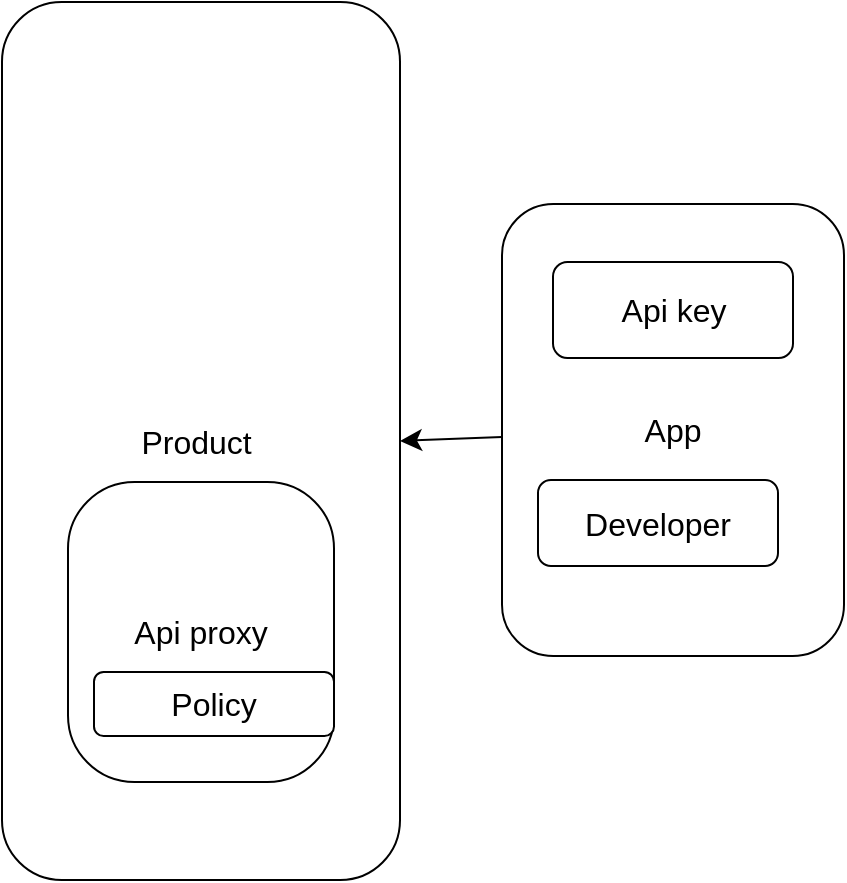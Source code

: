 <mxfile version="22.0.7" type="github">
  <diagram name="Page-1" id="HOvuosdeT9v5tkYRqVk3">
    <mxGraphModel dx="447" dy="695" grid="0" gridSize="10" guides="1" tooltips="1" connect="1" arrows="1" fold="1" page="0" pageScale="1" pageWidth="827" pageHeight="1169" math="0" shadow="0">
      <root>
        <mxCell id="0" />
        <mxCell id="1" parent="0" />
        <mxCell id="2ciaOZCoj3dRZoLSagHL-5" style="edgeStyle=none;curved=1;rounded=0;orthogonalLoop=1;jettySize=auto;html=1;entryX=1;entryY=0.5;entryDx=0;entryDy=0;fontSize=12;startSize=8;endSize=8;" edge="1" parent="1" source="2ciaOZCoj3dRZoLSagHL-4" target="2ciaOZCoj3dRZoLSagHL-2">
          <mxGeometry relative="1" as="geometry" />
        </mxCell>
        <mxCell id="2ciaOZCoj3dRZoLSagHL-4" value="App" style="rounded=1;whiteSpace=wrap;html=1;fontSize=16;" vertex="1" parent="1">
          <mxGeometry x="395" y="103" width="171" height="226" as="geometry" />
        </mxCell>
        <mxCell id="2ciaOZCoj3dRZoLSagHL-2" value="Product&amp;nbsp;" style="rounded=1;whiteSpace=wrap;html=1;fontSize=16;" vertex="1" parent="1">
          <mxGeometry x="145" y="2" width="199" height="439" as="geometry" />
        </mxCell>
        <mxCell id="2ciaOZCoj3dRZoLSagHL-1" value="Api proxy" style="rounded=1;whiteSpace=wrap;html=1;fontSize=16;arcSize=25;" vertex="1" parent="1">
          <mxGeometry x="178" y="242" width="133" height="150" as="geometry" />
        </mxCell>
        <mxCell id="2ciaOZCoj3dRZoLSagHL-3" value="Developer" style="rounded=1;whiteSpace=wrap;html=1;fontSize=16;" vertex="1" parent="1">
          <mxGeometry x="413" y="241" width="120" height="43" as="geometry" />
        </mxCell>
        <mxCell id="2ciaOZCoj3dRZoLSagHL-6" value="Api key" style="rounded=1;whiteSpace=wrap;html=1;fontSize=16;" vertex="1" parent="1">
          <mxGeometry x="420.5" y="132" width="120" height="48" as="geometry" />
        </mxCell>
        <mxCell id="2ciaOZCoj3dRZoLSagHL-8" value="Policy" style="rounded=1;whiteSpace=wrap;html=1;fontSize=16;" vertex="1" parent="1">
          <mxGeometry x="191" y="337" width="120" height="32" as="geometry" />
        </mxCell>
      </root>
    </mxGraphModel>
  </diagram>
</mxfile>
